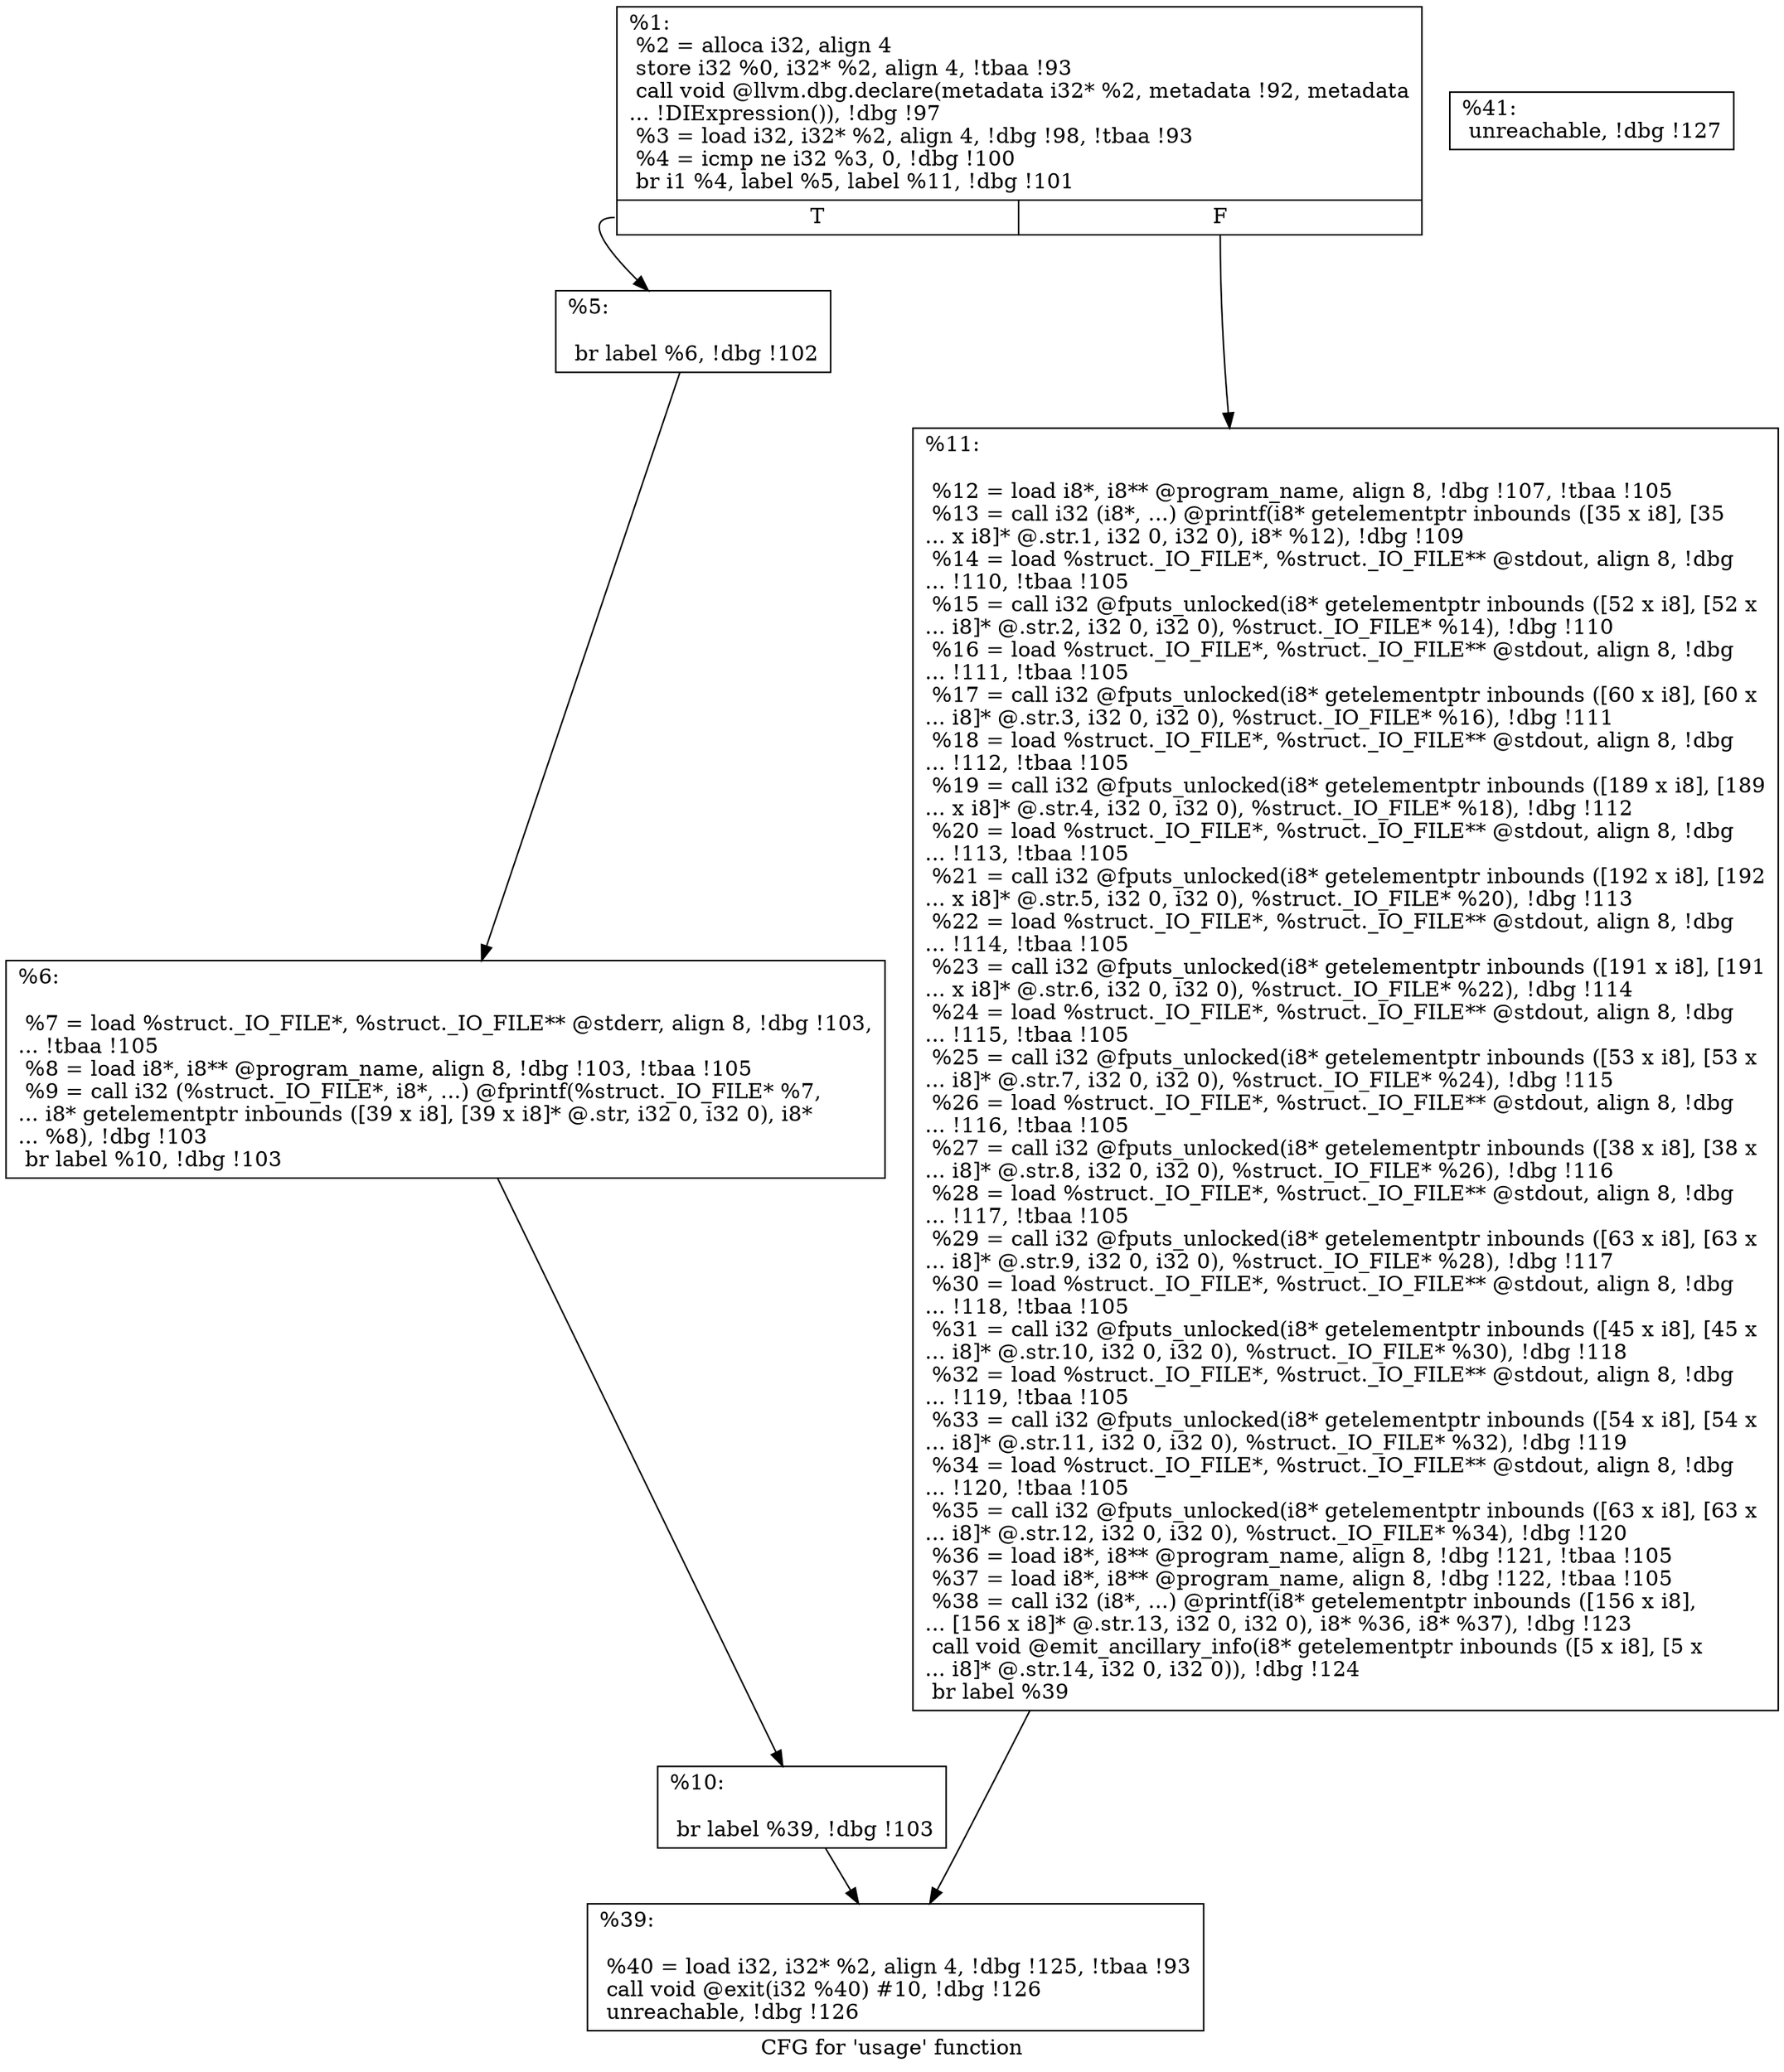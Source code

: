 digraph "CFG for 'usage' function" {
	label="CFG for 'usage' function";

	Node0x1f89040 [shape=record,label="{%1:\l  %2 = alloca i32, align 4\l  store i32 %0, i32* %2, align 4, !tbaa !93\l  call void @llvm.dbg.declare(metadata i32* %2, metadata !92, metadata\l... !DIExpression()), !dbg !97\l  %3 = load i32, i32* %2, align 4, !dbg !98, !tbaa !93\l  %4 = icmp ne i32 %3, 0, !dbg !100\l  br i1 %4, label %5, label %11, !dbg !101\l|{<s0>T|<s1>F}}"];
	Node0x1f89040:s0 -> Node0x1f9fb60;
	Node0x1f89040:s1 -> Node0x1f9fc50;
	Node0x1f9fb60 [shape=record,label="{%5:\l\l  br label %6, !dbg !102\l}"];
	Node0x1f9fb60 -> Node0x1f9fbb0;
	Node0x1f9fbb0 [shape=record,label="{%6:\l\l  %7 = load %struct._IO_FILE*, %struct._IO_FILE** @stderr, align 8, !dbg !103,\l... !tbaa !105\l  %8 = load i8*, i8** @program_name, align 8, !dbg !103, !tbaa !105\l  %9 = call i32 (%struct._IO_FILE*, i8*, ...) @fprintf(%struct._IO_FILE* %7,\l... i8* getelementptr inbounds ([39 x i8], [39 x i8]* @.str, i32 0, i32 0), i8*\l... %8), !dbg !103\l  br label %10, !dbg !103\l}"];
	Node0x1f9fbb0 -> Node0x1f9fc00;
	Node0x1f9fc00 [shape=record,label="{%10:\l\l  br label %39, !dbg !103\l}"];
	Node0x1f9fc00 -> Node0x1f9fca0;
	Node0x1f9fc50 [shape=record,label="{%11:\l\l  %12 = load i8*, i8** @program_name, align 8, !dbg !107, !tbaa !105\l  %13 = call i32 (i8*, ...) @printf(i8* getelementptr inbounds ([35 x i8], [35\l... x i8]* @.str.1, i32 0, i32 0), i8* %12), !dbg !109\l  %14 = load %struct._IO_FILE*, %struct._IO_FILE** @stdout, align 8, !dbg\l... !110, !tbaa !105\l  %15 = call i32 @fputs_unlocked(i8* getelementptr inbounds ([52 x i8], [52 x\l... i8]* @.str.2, i32 0, i32 0), %struct._IO_FILE* %14), !dbg !110\l  %16 = load %struct._IO_FILE*, %struct._IO_FILE** @stdout, align 8, !dbg\l... !111, !tbaa !105\l  %17 = call i32 @fputs_unlocked(i8* getelementptr inbounds ([60 x i8], [60 x\l... i8]* @.str.3, i32 0, i32 0), %struct._IO_FILE* %16), !dbg !111\l  %18 = load %struct._IO_FILE*, %struct._IO_FILE** @stdout, align 8, !dbg\l... !112, !tbaa !105\l  %19 = call i32 @fputs_unlocked(i8* getelementptr inbounds ([189 x i8], [189\l... x i8]* @.str.4, i32 0, i32 0), %struct._IO_FILE* %18), !dbg !112\l  %20 = load %struct._IO_FILE*, %struct._IO_FILE** @stdout, align 8, !dbg\l... !113, !tbaa !105\l  %21 = call i32 @fputs_unlocked(i8* getelementptr inbounds ([192 x i8], [192\l... x i8]* @.str.5, i32 0, i32 0), %struct._IO_FILE* %20), !dbg !113\l  %22 = load %struct._IO_FILE*, %struct._IO_FILE** @stdout, align 8, !dbg\l... !114, !tbaa !105\l  %23 = call i32 @fputs_unlocked(i8* getelementptr inbounds ([191 x i8], [191\l... x i8]* @.str.6, i32 0, i32 0), %struct._IO_FILE* %22), !dbg !114\l  %24 = load %struct._IO_FILE*, %struct._IO_FILE** @stdout, align 8, !dbg\l... !115, !tbaa !105\l  %25 = call i32 @fputs_unlocked(i8* getelementptr inbounds ([53 x i8], [53 x\l... i8]* @.str.7, i32 0, i32 0), %struct._IO_FILE* %24), !dbg !115\l  %26 = load %struct._IO_FILE*, %struct._IO_FILE** @stdout, align 8, !dbg\l... !116, !tbaa !105\l  %27 = call i32 @fputs_unlocked(i8* getelementptr inbounds ([38 x i8], [38 x\l... i8]* @.str.8, i32 0, i32 0), %struct._IO_FILE* %26), !dbg !116\l  %28 = load %struct._IO_FILE*, %struct._IO_FILE** @stdout, align 8, !dbg\l... !117, !tbaa !105\l  %29 = call i32 @fputs_unlocked(i8* getelementptr inbounds ([63 x i8], [63 x\l... i8]* @.str.9, i32 0, i32 0), %struct._IO_FILE* %28), !dbg !117\l  %30 = load %struct._IO_FILE*, %struct._IO_FILE** @stdout, align 8, !dbg\l... !118, !tbaa !105\l  %31 = call i32 @fputs_unlocked(i8* getelementptr inbounds ([45 x i8], [45 x\l... i8]* @.str.10, i32 0, i32 0), %struct._IO_FILE* %30), !dbg !118\l  %32 = load %struct._IO_FILE*, %struct._IO_FILE** @stdout, align 8, !dbg\l... !119, !tbaa !105\l  %33 = call i32 @fputs_unlocked(i8* getelementptr inbounds ([54 x i8], [54 x\l... i8]* @.str.11, i32 0, i32 0), %struct._IO_FILE* %32), !dbg !119\l  %34 = load %struct._IO_FILE*, %struct._IO_FILE** @stdout, align 8, !dbg\l... !120, !tbaa !105\l  %35 = call i32 @fputs_unlocked(i8* getelementptr inbounds ([63 x i8], [63 x\l... i8]* @.str.12, i32 0, i32 0), %struct._IO_FILE* %34), !dbg !120\l  %36 = load i8*, i8** @program_name, align 8, !dbg !121, !tbaa !105\l  %37 = load i8*, i8** @program_name, align 8, !dbg !122, !tbaa !105\l  %38 = call i32 (i8*, ...) @printf(i8* getelementptr inbounds ([156 x i8],\l... [156 x i8]* @.str.13, i32 0, i32 0), i8* %36, i8* %37), !dbg !123\l  call void @emit_ancillary_info(i8* getelementptr inbounds ([5 x i8], [5 x\l... i8]* @.str.14, i32 0, i32 0)), !dbg !124\l  br label %39\l}"];
	Node0x1f9fc50 -> Node0x1f9fca0;
	Node0x1f9fca0 [shape=record,label="{%39:\l\l  %40 = load i32, i32* %2, align 4, !dbg !125, !tbaa !93\l  call void @exit(i32 %40) #10, !dbg !126\l  unreachable, !dbg !126\l}"];
	Node0x1f9fcf0 [shape=record,label="{%41:                                                  \l  unreachable, !dbg !127\l}"];
}
